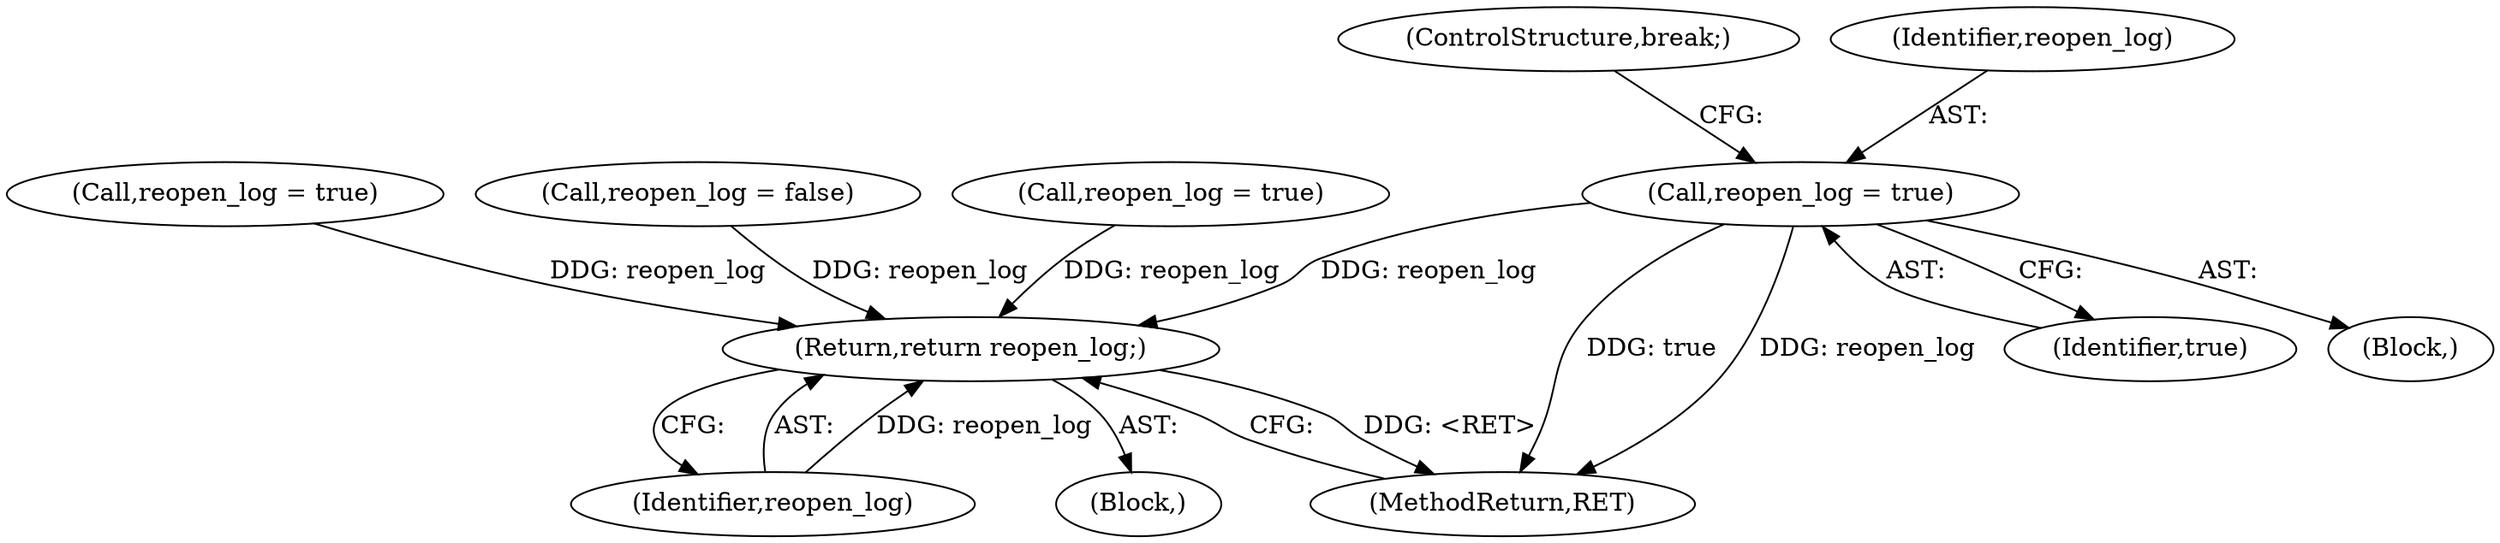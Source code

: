 digraph "0_keepalived_c6247a9ef2c7b33244ab1d3aa5d629ec49f0a067_2@API" {
"1000377" [label="(Call,reopen_log = true)"];
"1000743" [label="(Return,return reopen_log;)"];
"1000195" [label="(Block,)"];
"1000109" [label="(Block,)"];
"1000380" [label="(ControlStructure,break;)"];
"1000378" [label="(Identifier,reopen_log)"];
"1000348" [label="(Call,reopen_log = true)"];
"1000377" [label="(Call,reopen_log = true)"];
"1000112" [label="(Call,reopen_log = false)"];
"1000743" [label="(Return,return reopen_log;)"];
"1000269" [label="(Call,reopen_log = true)"];
"1000379" [label="(Identifier,true)"];
"1000745" [label="(MethodReturn,RET)"];
"1000744" [label="(Identifier,reopen_log)"];
"1000377" -> "1000195"  [label="AST: "];
"1000377" -> "1000379"  [label="CFG: "];
"1000378" -> "1000377"  [label="AST: "];
"1000379" -> "1000377"  [label="AST: "];
"1000380" -> "1000377"  [label="CFG: "];
"1000377" -> "1000745"  [label="DDG: true"];
"1000377" -> "1000745"  [label="DDG: reopen_log"];
"1000377" -> "1000743"  [label="DDG: reopen_log"];
"1000743" -> "1000109"  [label="AST: "];
"1000743" -> "1000744"  [label="CFG: "];
"1000744" -> "1000743"  [label="AST: "];
"1000745" -> "1000743"  [label="CFG: "];
"1000743" -> "1000745"  [label="DDG: <RET>"];
"1000744" -> "1000743"  [label="DDG: reopen_log"];
"1000348" -> "1000743"  [label="DDG: reopen_log"];
"1000112" -> "1000743"  [label="DDG: reopen_log"];
"1000269" -> "1000743"  [label="DDG: reopen_log"];
}
